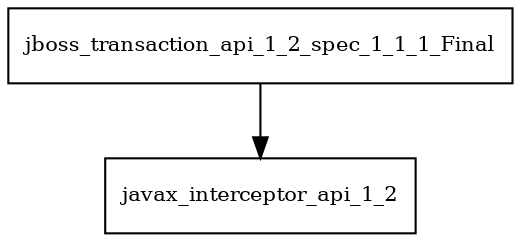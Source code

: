 digraph jboss_transaction_api_1_2_spec_1_1_1_Final_dependencies {
  node [shape = box, fontsize=10.0];
  jboss_transaction_api_1_2_spec_1_1_1_Final -> javax_interceptor_api_1_2;
}
